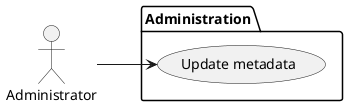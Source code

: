 @startuml use-cases
left to right direction

actor Administrator as Admin

package Administration {
    Admin --> (Update metadata)
}

@enduml